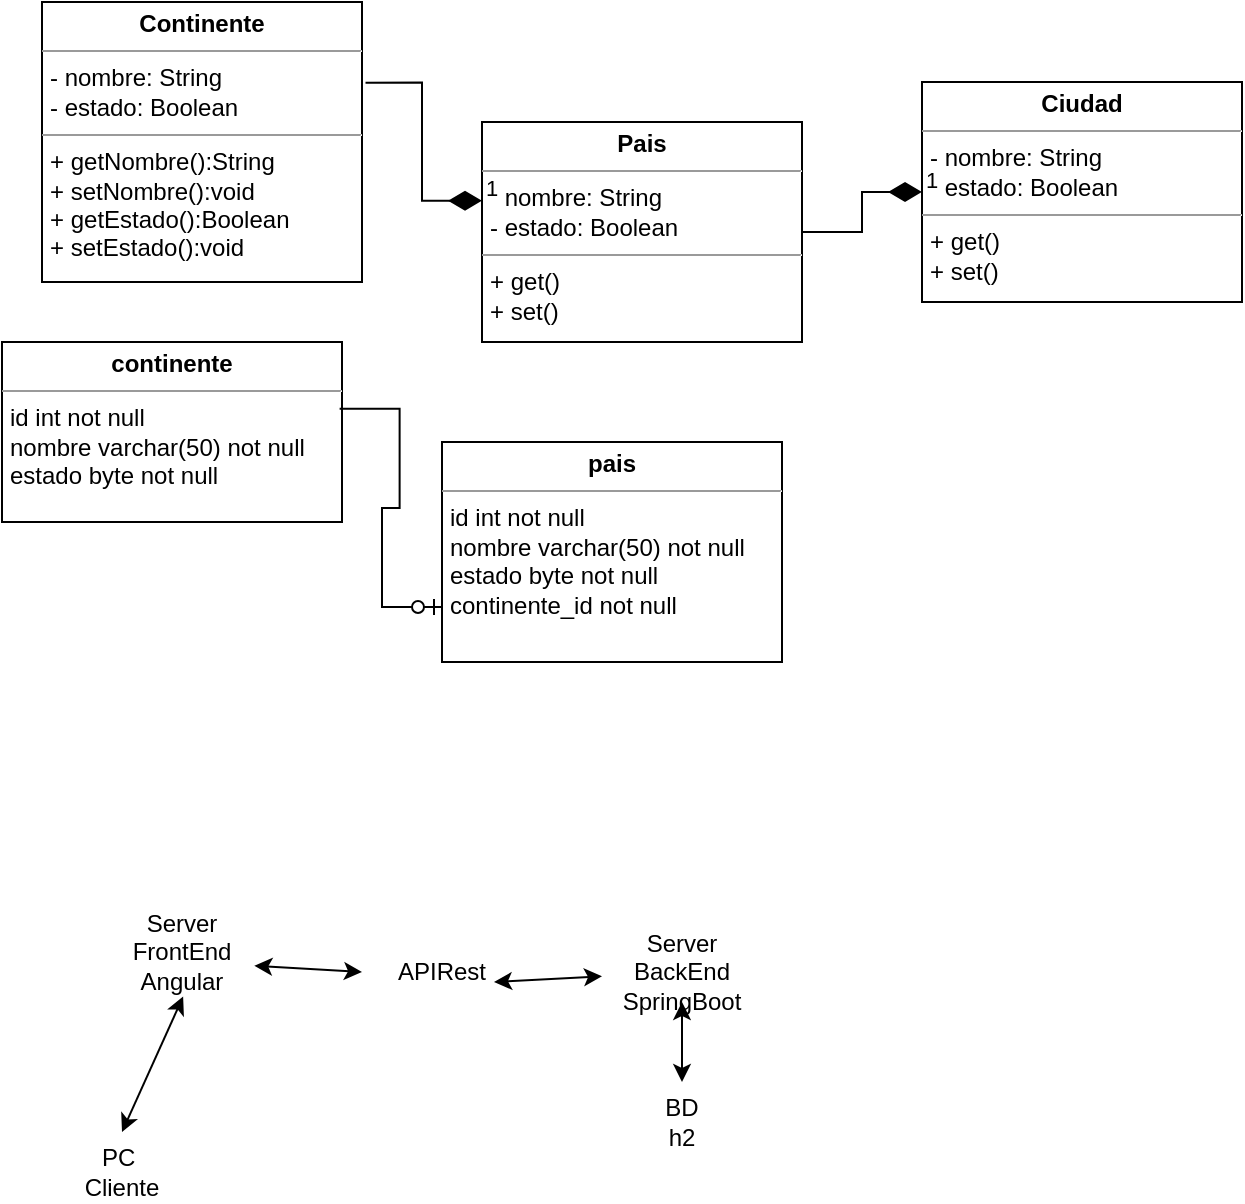 <mxfile version="21.7.2" type="github">
  <diagram name="Página-1" id="kJxF2nH_lFBmJJcsmjya">
    <mxGraphModel dx="503" dy="279" grid="1" gridSize="10" guides="1" tooltips="1" connect="1" arrows="1" fold="1" page="1" pageScale="1" pageWidth="827" pageHeight="1169" math="0" shadow="0">
      <root>
        <mxCell id="0" />
        <mxCell id="1" parent="0" />
        <mxCell id="PrEaHo_hy4MQhy466miM-5" value="&lt;p style=&quot;margin:0px;margin-top:4px;text-align:center;&quot;&gt;&lt;b&gt;Continente&lt;/b&gt;&lt;/p&gt;&lt;hr size=&quot;1&quot;&gt;&lt;p style=&quot;margin:0px;margin-left:4px;&quot;&gt;- nombre: String&lt;/p&gt;&lt;p style=&quot;margin:0px;margin-left:4px;&quot;&gt;- estado: Boolean&lt;/p&gt;&lt;hr size=&quot;1&quot;&gt;&lt;p style=&quot;margin:0px;margin-left:4px;&quot;&gt;+ getNombre():String&lt;/p&gt;&lt;p style=&quot;margin:0px;margin-left:4px;&quot;&gt;+ setNombre():void&lt;/p&gt;&lt;p style=&quot;margin:0px;margin-left:4px;&quot;&gt;+ getEstado():Boolean&lt;br&gt;&lt;/p&gt;&lt;p style=&quot;margin:0px;margin-left:4px;&quot;&gt;+ setEstado():void&lt;/p&gt;" style="verticalAlign=top;align=left;overflow=fill;fontSize=12;fontFamily=Helvetica;html=1;whiteSpace=wrap;" vertex="1" parent="1">
          <mxGeometry x="120" y="70" width="160" height="140" as="geometry" />
        </mxCell>
        <mxCell id="PrEaHo_hy4MQhy466miM-7" value="&lt;p style=&quot;margin:0px;margin-top:4px;text-align:center;&quot;&gt;&lt;b&gt;Pais&lt;/b&gt;&lt;/p&gt;&lt;hr size=&quot;1&quot;&gt;&lt;p style=&quot;margin:0px;margin-left:4px;&quot;&gt;- nombre: String&lt;/p&gt;&lt;p style=&quot;margin:0px;margin-left:4px;&quot;&gt;- estado: Boolean&lt;/p&gt;&lt;hr size=&quot;1&quot;&gt;&lt;p style=&quot;margin:0px;margin-left:4px;&quot;&gt;+ get()&lt;/p&gt;&lt;p style=&quot;margin:0px;margin-left:4px;&quot;&gt;+ set()&lt;br&gt;&lt;/p&gt;" style="verticalAlign=top;align=left;overflow=fill;fontSize=12;fontFamily=Helvetica;html=1;whiteSpace=wrap;" vertex="1" parent="1">
          <mxGeometry x="340" y="130" width="160" height="110" as="geometry" />
        </mxCell>
        <mxCell id="PrEaHo_hy4MQhy466miM-8" value="&lt;p style=&quot;margin:0px;margin-top:4px;text-align:center;&quot;&gt;&lt;b&gt;Ciudad&lt;/b&gt;&lt;/p&gt;&lt;hr size=&quot;1&quot;&gt;&lt;p style=&quot;margin:0px;margin-left:4px;&quot;&gt;- nombre: String&lt;/p&gt;&lt;p style=&quot;margin:0px;margin-left:4px;&quot;&gt;- estado: Boolean&lt;/p&gt;&lt;hr size=&quot;1&quot;&gt;&lt;p style=&quot;margin:0px;margin-left:4px;&quot;&gt;+ get()&lt;/p&gt;&lt;p style=&quot;margin:0px;margin-left:4px;&quot;&gt;+ set()&lt;br&gt;&lt;/p&gt;" style="verticalAlign=top;align=left;overflow=fill;fontSize=12;fontFamily=Helvetica;html=1;whiteSpace=wrap;" vertex="1" parent="1">
          <mxGeometry x="560" y="110" width="160" height="110" as="geometry" />
        </mxCell>
        <mxCell id="PrEaHo_hy4MQhy466miM-10" value="1" style="endArrow=none;html=1;endSize=12;startArrow=diamondThin;startSize=14;startFill=1;edgeStyle=orthogonalEdgeStyle;align=left;verticalAlign=bottom;rounded=0;exitX=0;exitY=0.5;exitDx=0;exitDy=0;entryX=1;entryY=0.5;entryDx=0;entryDy=0;endFill=0;" edge="1" parent="1" source="PrEaHo_hy4MQhy466miM-8" target="PrEaHo_hy4MQhy466miM-7">
          <mxGeometry x="-1" y="3" relative="1" as="geometry">
            <mxPoint x="330" y="260" as="sourcePoint" />
            <mxPoint x="490" y="260" as="targetPoint" />
          </mxGeometry>
        </mxCell>
        <mxCell id="PrEaHo_hy4MQhy466miM-13" value="1" style="endArrow=none;html=1;endSize=12;startArrow=diamondThin;startSize=14;startFill=1;edgeStyle=orthogonalEdgeStyle;align=left;verticalAlign=bottom;rounded=0;exitX=0;exitY=0.358;exitDx=0;exitDy=0;entryX=1.011;entryY=0.288;entryDx=0;entryDy=0;endFill=0;entryPerimeter=0;exitPerimeter=0;" edge="1" parent="1" source="PrEaHo_hy4MQhy466miM-7" target="PrEaHo_hy4MQhy466miM-5">
          <mxGeometry x="-1" y="3" relative="1" as="geometry">
            <mxPoint x="330" y="150" as="sourcePoint" />
            <mxPoint x="270" y="170" as="targetPoint" />
          </mxGeometry>
        </mxCell>
        <mxCell id="PrEaHo_hy4MQhy466miM-14" value="&lt;p style=&quot;margin:0px;margin-top:4px;text-align:center;&quot;&gt;&lt;b&gt;continente&lt;/b&gt;&lt;/p&gt;&lt;hr size=&quot;1&quot;&gt;&lt;p style=&quot;margin:0px;margin-left:4px;&quot;&gt;id int not null&lt;/p&gt;&lt;p style=&quot;margin:0px;margin-left:4px;&quot;&gt;nombre varchar(50) not null&lt;/p&gt;&lt;p style=&quot;margin:0px;margin-left:4px;&quot;&gt;estado byte not null&lt;/p&gt;&lt;p style=&quot;margin:0px;margin-left:4px;&quot;&gt;&lt;br&gt;&lt;/p&gt;" style="verticalAlign=top;align=left;overflow=fill;fontSize=12;fontFamily=Helvetica;html=1;whiteSpace=wrap;" vertex="1" parent="1">
          <mxGeometry x="100" y="240" width="170" height="90" as="geometry" />
        </mxCell>
        <mxCell id="PrEaHo_hy4MQhy466miM-19" value="&lt;p style=&quot;margin:0px;margin-top:4px;text-align:center;&quot;&gt;&lt;b&gt;pais&lt;/b&gt;&lt;/p&gt;&lt;hr size=&quot;1&quot;&gt;&lt;p style=&quot;margin:0px;margin-left:4px;&quot;&gt;id int not null&lt;/p&gt;&lt;p style=&quot;margin:0px;margin-left:4px;&quot;&gt;nombre varchar(50) not null&lt;/p&gt;&lt;p style=&quot;margin:0px;margin-left:4px;&quot;&gt;estado byte not null&lt;/p&gt;&lt;p style=&quot;margin:0px;margin-left:4px;&quot;&gt;continente_id not null&lt;/p&gt;&lt;p style=&quot;margin:0px;margin-left:4px;&quot;&gt;&lt;br&gt;&lt;/p&gt;" style="verticalAlign=top;align=left;overflow=fill;fontSize=12;fontFamily=Helvetica;html=1;whiteSpace=wrap;" vertex="1" parent="1">
          <mxGeometry x="320" y="290" width="170" height="110" as="geometry" />
        </mxCell>
        <mxCell id="PrEaHo_hy4MQhy466miM-20" value="" style="edgeStyle=entityRelationEdgeStyle;fontSize=12;html=1;endArrow=ERzeroToOne;endFill=1;rounded=0;exitX=0.993;exitY=0.371;exitDx=0;exitDy=0;exitPerimeter=0;entryX=0;entryY=0.75;entryDx=0;entryDy=0;" edge="1" parent="1" source="PrEaHo_hy4MQhy466miM-14" target="PrEaHo_hy4MQhy466miM-19">
          <mxGeometry width="100" height="100" relative="1" as="geometry">
            <mxPoint x="300" y="360" as="sourcePoint" />
            <mxPoint x="400" y="260" as="targetPoint" />
            <Array as="points">
              <mxPoint x="300" y="270" />
              <mxPoint x="290" y="300" />
              <mxPoint x="300" y="270" />
              <mxPoint x="299" y="350" />
              <mxPoint x="300" y="310" />
            </Array>
          </mxGeometry>
        </mxCell>
        <mxCell id="PrEaHo_hy4MQhy466miM-21" value="PC&amp;nbsp;&lt;br&gt;Cliente" style="text;html=1;strokeColor=none;fillColor=none;align=center;verticalAlign=middle;whiteSpace=wrap;rounded=0;" vertex="1" parent="1">
          <mxGeometry x="130" y="640" width="60" height="30" as="geometry" />
        </mxCell>
        <mxCell id="PrEaHo_hy4MQhy466miM-22" value="Server&lt;br&gt;FrontEnd&lt;br&gt;Angular" style="text;html=1;strokeColor=none;fillColor=none;align=center;verticalAlign=middle;whiteSpace=wrap;rounded=0;" vertex="1" parent="1">
          <mxGeometry x="150" y="530" width="80" height="30" as="geometry" />
        </mxCell>
        <mxCell id="PrEaHo_hy4MQhy466miM-23" value="" style="endArrow=classic;startArrow=classic;html=1;rounded=0;entryX=0.507;entryY=1.243;entryDx=0;entryDy=0;entryPerimeter=0;" edge="1" parent="1" target="PrEaHo_hy4MQhy466miM-22">
          <mxGeometry width="50" height="50" relative="1" as="geometry">
            <mxPoint x="160" y="635" as="sourcePoint" />
            <mxPoint x="210" y="585" as="targetPoint" />
          </mxGeometry>
        </mxCell>
        <mxCell id="PrEaHo_hy4MQhy466miM-24" value="APIRest" style="text;html=1;strokeColor=none;fillColor=none;align=center;verticalAlign=middle;whiteSpace=wrap;rounded=0;" vertex="1" parent="1">
          <mxGeometry x="280" y="540" width="80" height="30" as="geometry" />
        </mxCell>
        <mxCell id="PrEaHo_hy4MQhy466miM-26" value="" style="endArrow=classic;startArrow=classic;html=1;rounded=0;exitX=0.952;exitY=0.729;exitDx=0;exitDy=0;exitPerimeter=0;entryX=0;entryY=0.5;entryDx=0;entryDy=0;" edge="1" parent="1" source="PrEaHo_hy4MQhy466miM-22" target="PrEaHo_hy4MQhy466miM-24">
          <mxGeometry width="50" height="50" relative="1" as="geometry">
            <mxPoint x="270" y="628" as="sourcePoint" />
            <mxPoint x="280" y="550" as="targetPoint" />
          </mxGeometry>
        </mxCell>
        <mxCell id="PrEaHo_hy4MQhy466miM-27" value="Server&lt;br&gt;BackEnd&lt;br&gt;SpringBoot" style="text;html=1;strokeColor=none;fillColor=none;align=center;verticalAlign=middle;whiteSpace=wrap;rounded=0;" vertex="1" parent="1">
          <mxGeometry x="400" y="540" width="80" height="30" as="geometry" />
        </mxCell>
        <mxCell id="PrEaHo_hy4MQhy466miM-28" value="" style="endArrow=classic;startArrow=classic;html=1;rounded=0;exitX=0.952;exitY=0.729;exitDx=0;exitDy=0;exitPerimeter=0;" edge="1" parent="1" target="PrEaHo_hy4MQhy466miM-27">
          <mxGeometry width="50" height="50" relative="1" as="geometry">
            <mxPoint x="346" y="560" as="sourcePoint" />
            <mxPoint x="400" y="563" as="targetPoint" />
          </mxGeometry>
        </mxCell>
        <mxCell id="PrEaHo_hy4MQhy466miM-30" value="BD&lt;br&gt;h2" style="text;html=1;strokeColor=none;fillColor=none;align=center;verticalAlign=middle;whiteSpace=wrap;rounded=0;" vertex="1" parent="1">
          <mxGeometry x="400" y="610" width="80" height="40" as="geometry" />
        </mxCell>
        <mxCell id="PrEaHo_hy4MQhy466miM-31" value="" style="endArrow=classic;startArrow=classic;html=1;rounded=0;" edge="1" parent="1" source="PrEaHo_hy4MQhy466miM-27" target="PrEaHo_hy4MQhy466miM-30">
          <mxGeometry width="50" height="50" relative="1" as="geometry">
            <mxPoint x="393" y="607" as="sourcePoint" />
            <mxPoint x="447" y="610" as="targetPoint" />
          </mxGeometry>
        </mxCell>
      </root>
    </mxGraphModel>
  </diagram>
</mxfile>

